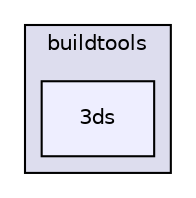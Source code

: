 digraph "buildtools/3ds" {
  compound=true
  node [ fontsize="10", fontname="Helvetica"];
  edge [ labelfontsize="10", labelfontname="Helvetica"];
  subgraph clusterdir_569de109683233de5eafd8b51de37f1d {
    graph [ bgcolor="#ddddee", pencolor="black", label="buildtools" fontname="Helvetica", fontsize="10", URL="dir_569de109683233de5eafd8b51de37f1d.html"]
  dir_aeaca7a8ee88eda37b2f6dc63d48021d [shape=box, label="3ds", style="filled", fillcolor="#eeeeff", pencolor="black", URL="dir_aeaca7a8ee88eda37b2f6dc63d48021d.html"];
  }
}
